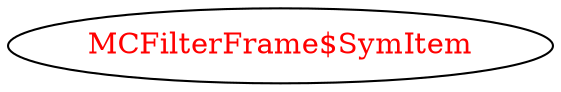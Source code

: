 digraph dependencyGraph {
 concentrate=true;
 ranksep="2.0";
 rankdir="LR"; 
 splines="ortho";
"MCFilterFrame$SymItem" [fontcolor="red"];
}